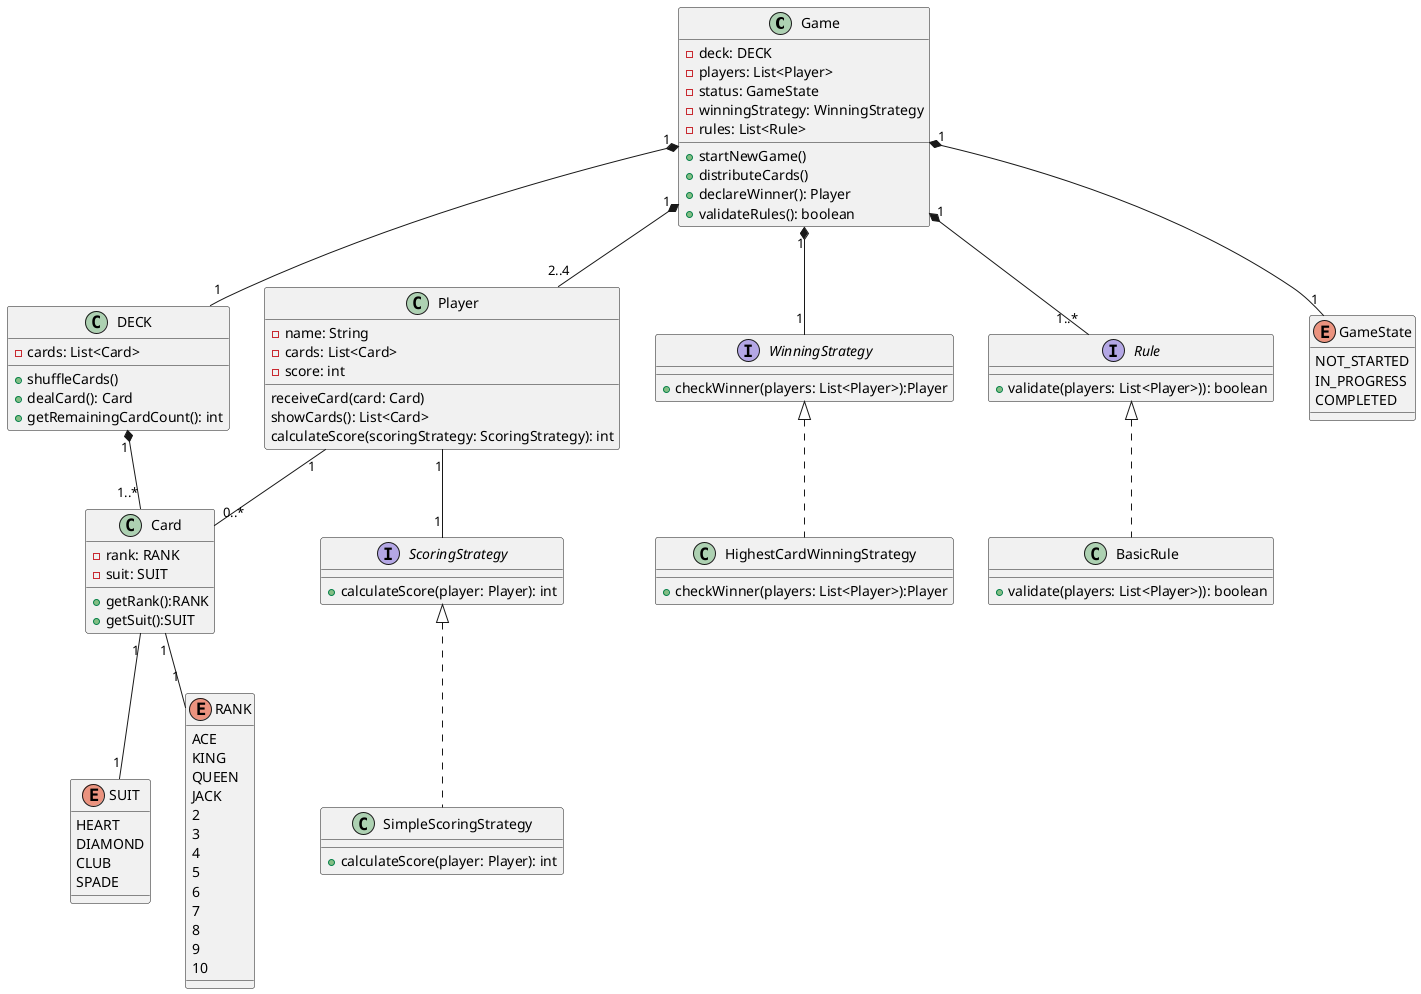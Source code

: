 @startuml


class Game{

    -deck: DECK
    -players: List<Player>
    -status: GameState
    -winningStrategy: WinningStrategy
    -rules: List<Rule>

    +startNewGame()
    +distributeCards()
    +declareWinner(): Player
    +validateRules(): boolean

}

class DECK{
    -cards: List<Card>

    +shuffleCards()
    +dealCard(): Card
    +getRemainingCardCount(): int
}

class Player{

    -name: String
    -cards: List<Card>
    -score: int
    receiveCard(card: Card)
    showCards(): List<Card>
    calculateScore(scoringStrategy: ScoringStrategy): int
}
class Card{
    -rank: RANK
    -suit: SUIT

    +getRank():RANK
    +getSuit():SUIT

}

interface WinningStrategy{

    +checkWinner(players: List<Player>):Player
}

class HighestCardWinningStrategy{
    +checkWinner(players: List<Player>):Player
}

interface Rule{
    +validate(players: List<Player>)): boolean
}

class BasicRule{
     +validate(players: List<Player>)): boolean
}


interface ScoringStrategy{
    +calculateScore(player: Player): int
}

class SimpleScoringStrategy{
      +calculateScore(player: Player): int
}

enum GameState{
    NOT_STARTED
    IN_PROGRESS
    COMPLETED
}

enum SUIT{
    HEART
    DIAMOND
    CLUB
    SPADE
}

enum RANK{
    ACE
    KING
    QUEEN
    JACK
    2
    3
    4
    5
    6
    7
    8
    9
    10
}

Game "1" *-- "1" DECK
Game "1" *-- "2..4" Player
Game "1" *-- "1" GameState
Game "1" *-- "1" WinningStrategy
Game "1" *-- "1..*" Rule
DECK "1" *-- "1..*" Card
Player "1" -- "0..*" Card
Player "1" -- "1" ScoringStrategy
Card "1" -- "1" SUIT
Card "1" -- "1" RANK
WinningStrategy <|.. HighestCardWinningStrategy
Rule <|.. BasicRule
ScoringStrategy <|.. SimpleScoringStrategy

@enduml
